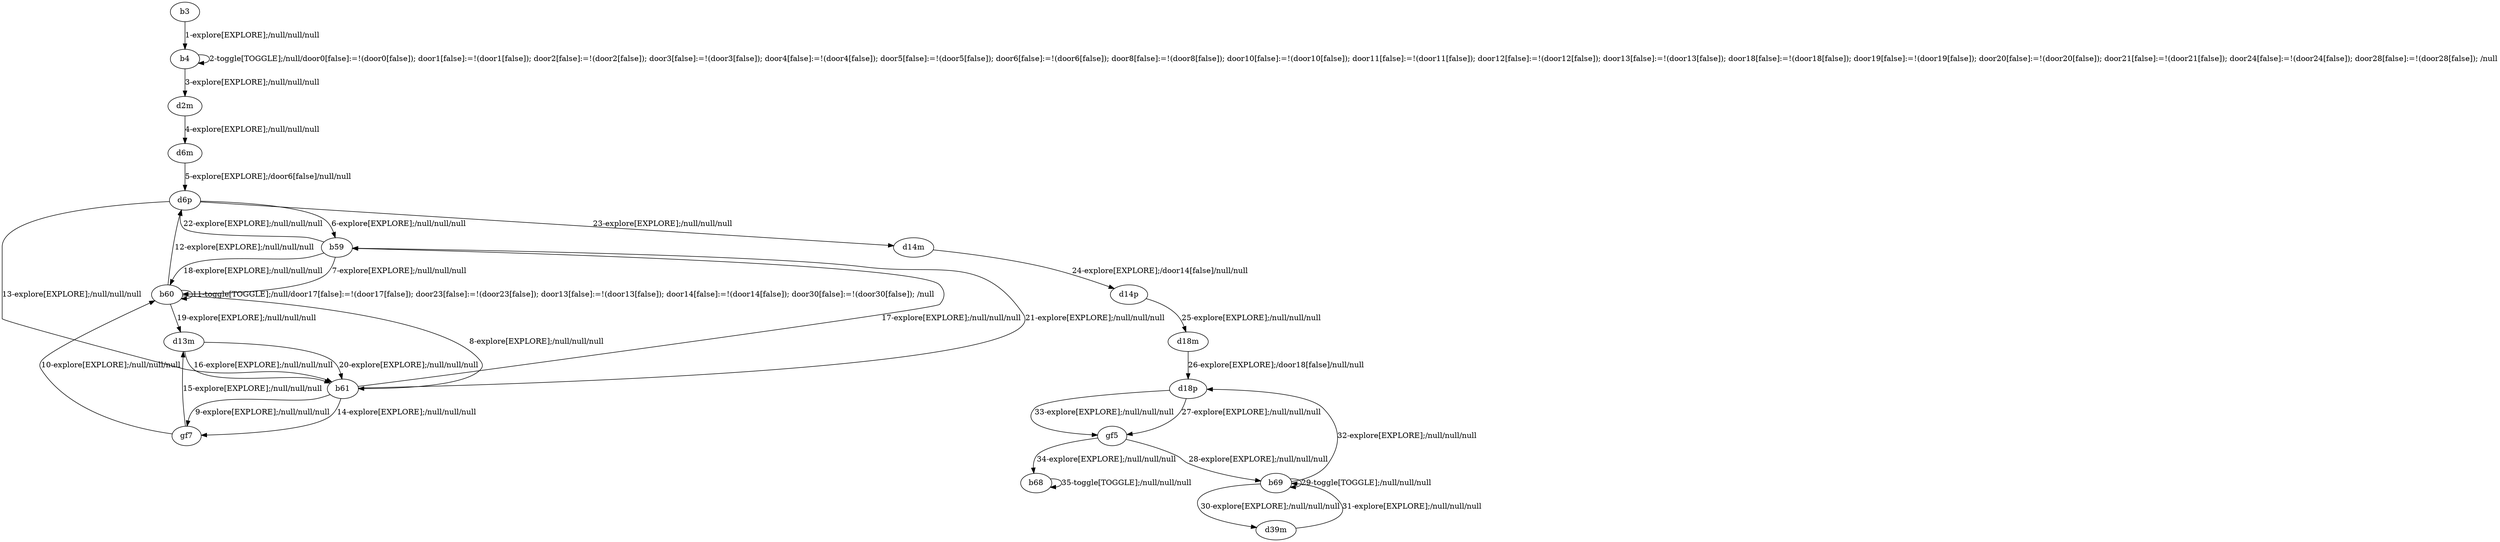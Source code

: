 # Total number of goals covered by this test: 3
# b69 --> d39m
# d39m --> b69
# b69 --> b69

digraph g {
"b3" -> "b4" [label = "1-explore[EXPLORE];/null/null/null"];
"b4" -> "b4" [label = "2-toggle[TOGGLE];/null/door0[false]:=!(door0[false]); door1[false]:=!(door1[false]); door2[false]:=!(door2[false]); door3[false]:=!(door3[false]); door4[false]:=!(door4[false]); door5[false]:=!(door5[false]); door6[false]:=!(door6[false]); door8[false]:=!(door8[false]); door10[false]:=!(door10[false]); door11[false]:=!(door11[false]); door12[false]:=!(door12[false]); door13[false]:=!(door13[false]); door18[false]:=!(door18[false]); door19[false]:=!(door19[false]); door20[false]:=!(door20[false]); door21[false]:=!(door21[false]); door24[false]:=!(door24[false]); door28[false]:=!(door28[false]); /null"];
"b4" -> "d2m" [label = "3-explore[EXPLORE];/null/null/null"];
"d2m" -> "d6m" [label = "4-explore[EXPLORE];/null/null/null"];
"d6m" -> "d6p" [label = "5-explore[EXPLORE];/door6[false]/null/null"];
"d6p" -> "b59" [label = "6-explore[EXPLORE];/null/null/null"];
"b59" -> "b60" [label = "7-explore[EXPLORE];/null/null/null"];
"b60" -> "b61" [label = "8-explore[EXPLORE];/null/null/null"];
"b61" -> "gf7" [label = "9-explore[EXPLORE];/null/null/null"];
"gf7" -> "b60" [label = "10-explore[EXPLORE];/null/null/null"];
"b60" -> "b60" [label = "11-toggle[TOGGLE];/null/door17[false]:=!(door17[false]); door23[false]:=!(door23[false]); door13[false]:=!(door13[false]); door14[false]:=!(door14[false]); door30[false]:=!(door30[false]); /null"];
"b60" -> "d6p" [label = "12-explore[EXPLORE];/null/null/null"];
"d6p" -> "b61" [label = "13-explore[EXPLORE];/null/null/null"];
"b61" -> "gf7" [label = "14-explore[EXPLORE];/null/null/null"];
"gf7" -> "d13m" [label = "15-explore[EXPLORE];/null/null/null"];
"d13m" -> "b61" [label = "16-explore[EXPLORE];/null/null/null"];
"b61" -> "b59" [label = "17-explore[EXPLORE];/null/null/null"];
"b59" -> "b60" [label = "18-explore[EXPLORE];/null/null/null"];
"b60" -> "d13m" [label = "19-explore[EXPLORE];/null/null/null"];
"d13m" -> "b61" [label = "20-explore[EXPLORE];/null/null/null"];
"b61" -> "b59" [label = "21-explore[EXPLORE];/null/null/null"];
"b59" -> "d6p" [label = "22-explore[EXPLORE];/null/null/null"];
"d6p" -> "d14m" [label = "23-explore[EXPLORE];/null/null/null"];
"d14m" -> "d14p" [label = "24-explore[EXPLORE];/door14[false]/null/null"];
"d14p" -> "d18m" [label = "25-explore[EXPLORE];/null/null/null"];
"d18m" -> "d18p" [label = "26-explore[EXPLORE];/door18[false]/null/null"];
"d18p" -> "gf5" [label = "27-explore[EXPLORE];/null/null/null"];
"gf5" -> "b69" [label = "28-explore[EXPLORE];/null/null/null"];
"b69" -> "b69" [label = "29-toggle[TOGGLE];/null/null/null"];
"b69" -> "d39m" [label = "30-explore[EXPLORE];/null/null/null"];
"d39m" -> "b69" [label = "31-explore[EXPLORE];/null/null/null"];
"b69" -> "d18p" [label = "32-explore[EXPLORE];/null/null/null"];
"d18p" -> "gf5" [label = "33-explore[EXPLORE];/null/null/null"];
"gf5" -> "b68" [label = "34-explore[EXPLORE];/null/null/null"];
"b68" -> "b68" [label = "35-toggle[TOGGLE];/null/null/null"];
}
